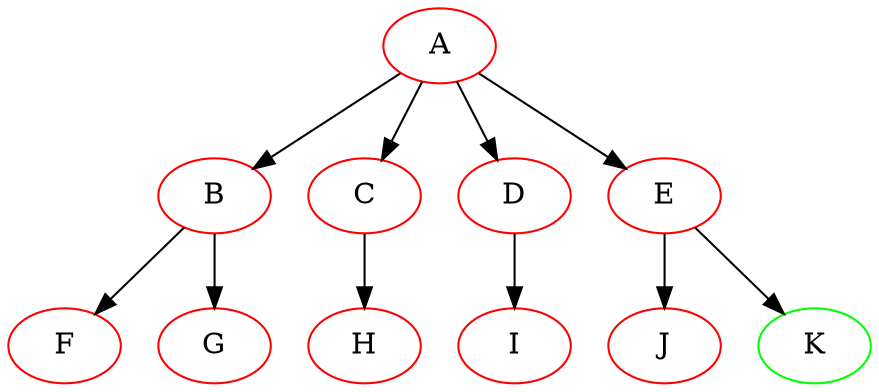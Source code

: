 digraph {
A [color=red];
B [color=red];
C [color=red];
D [color=red];
E [color=red];
F [color=red];
G [color=red];
H [color=red];
I [color=red];
J [color=red];
K [color=green];
 A -> B
 A -> C
 A -> D
 A -> E
 B -> F
 B -> G
 C -> H
 D -> I
 E -> J
 E -> K
}
